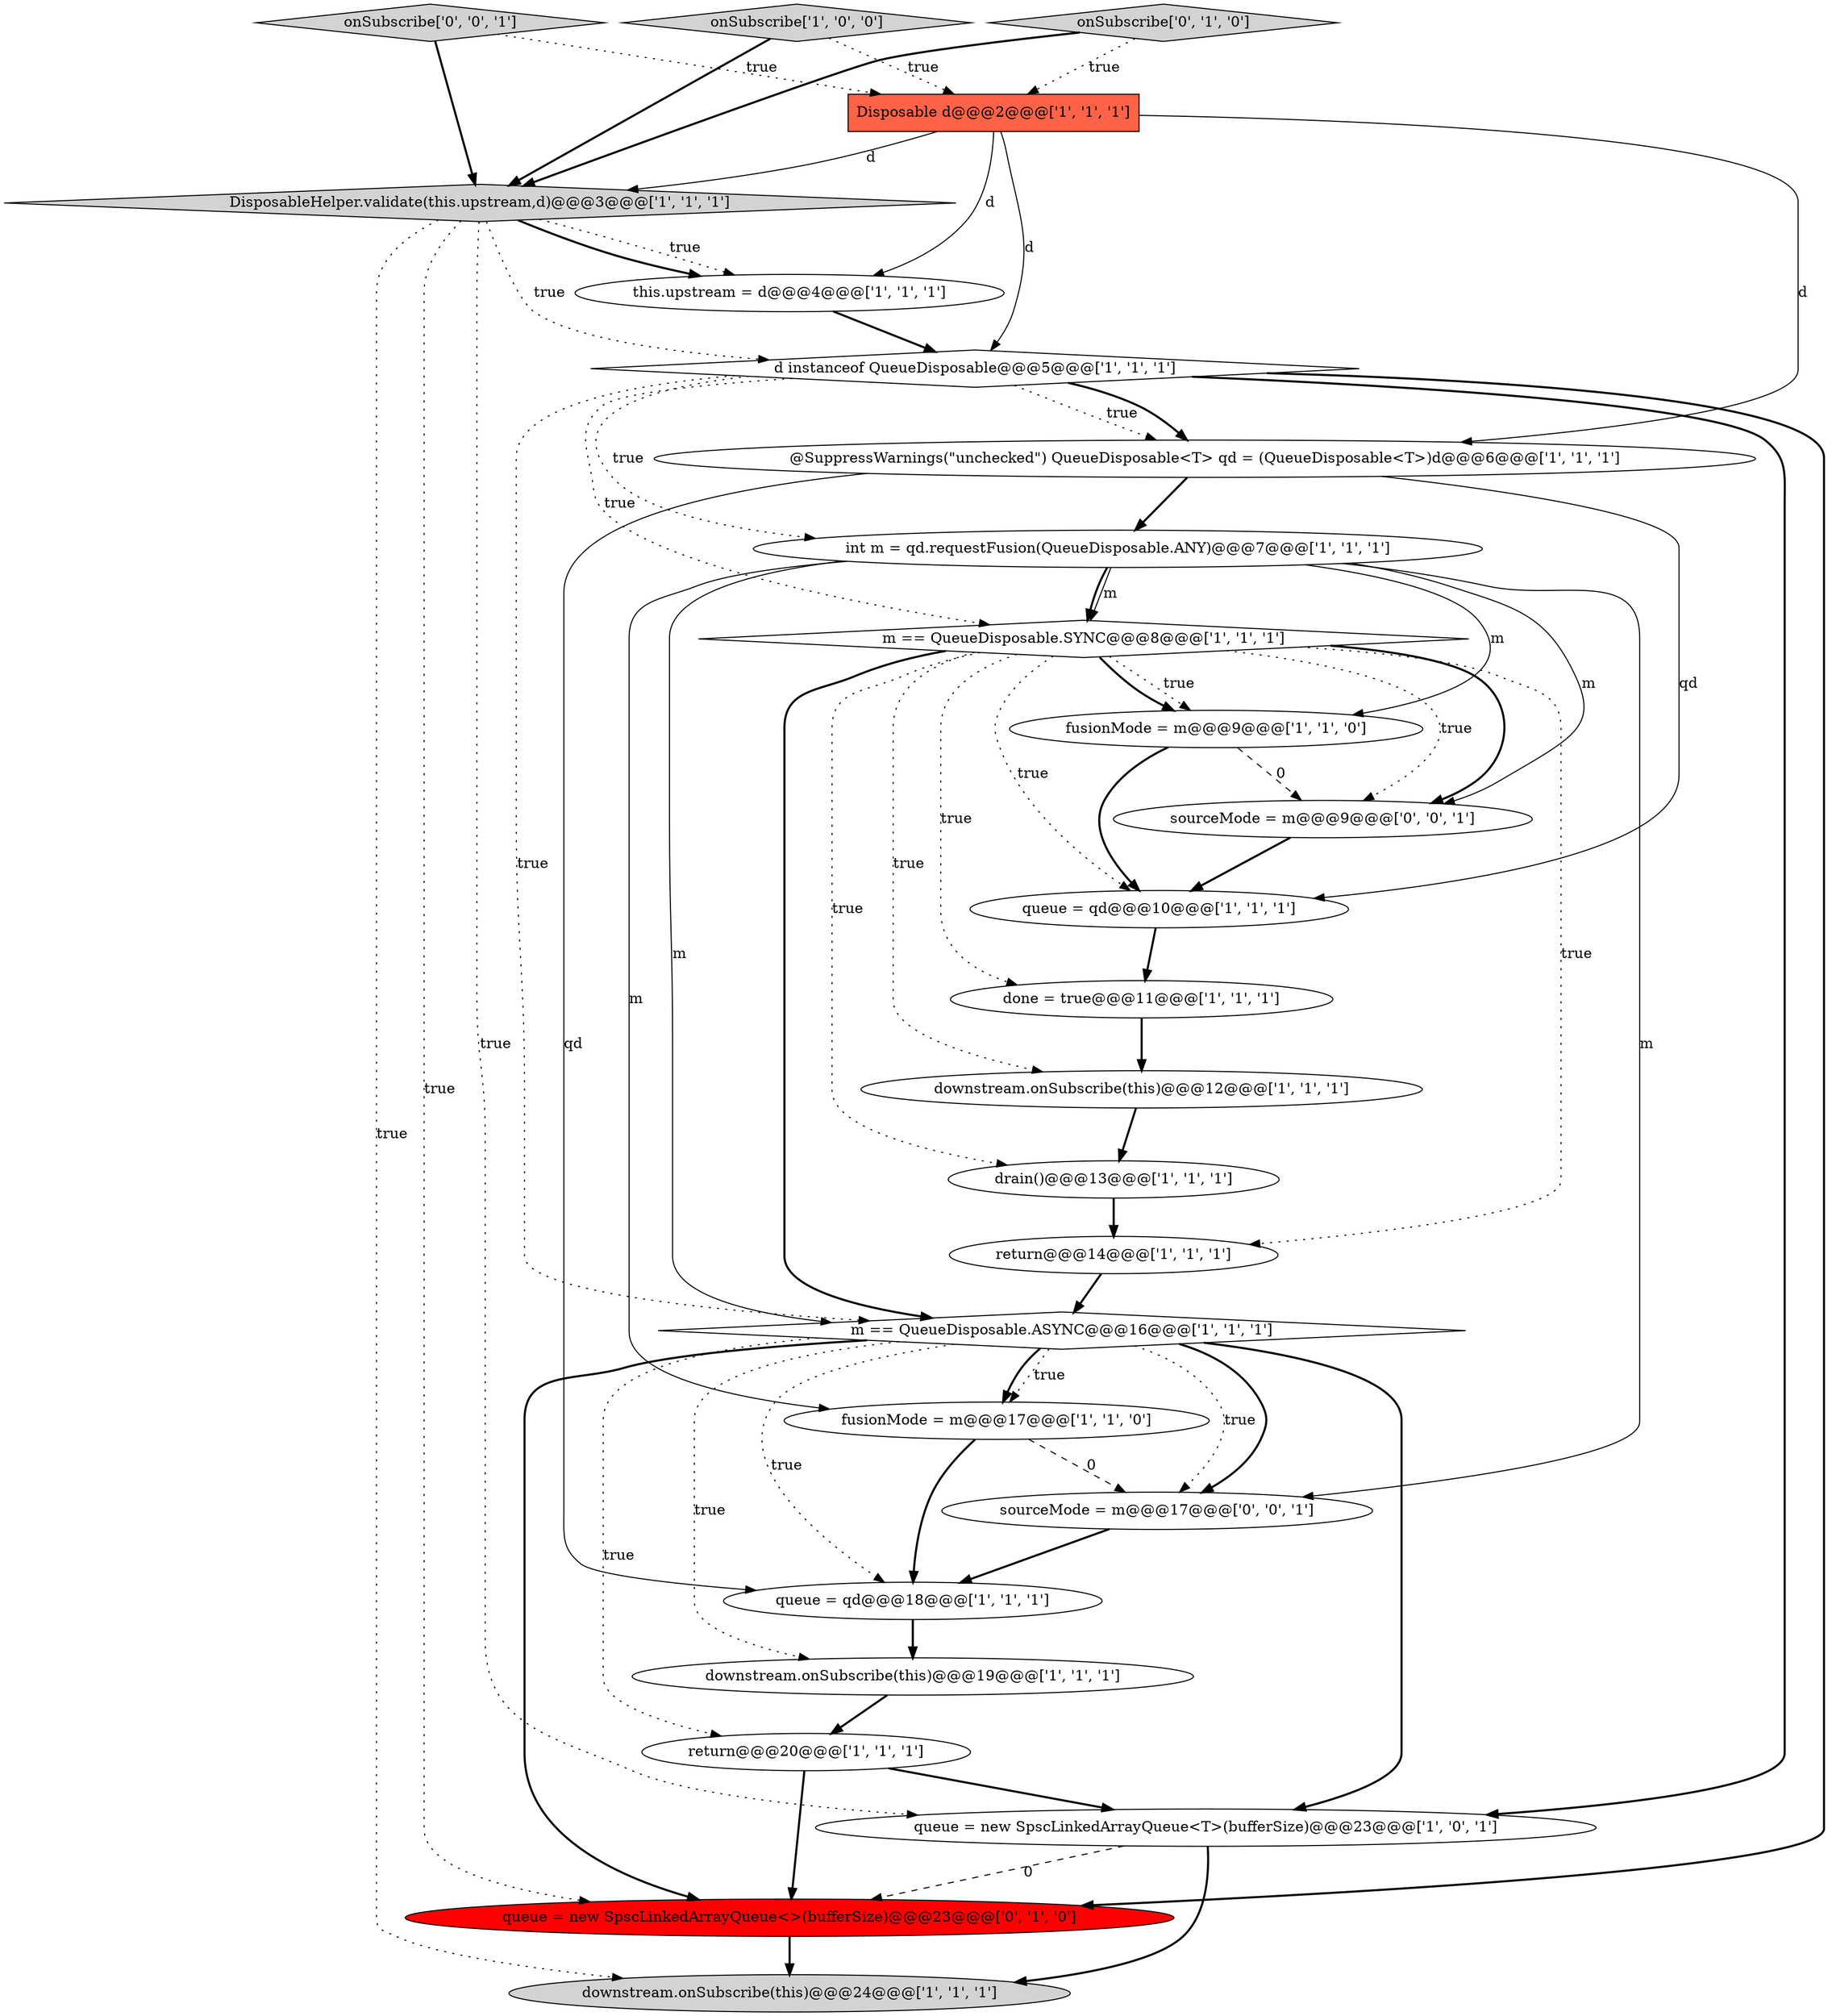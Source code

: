 digraph {
21 [style = filled, label = "onSubscribe['0', '1', '0']", fillcolor = lightgray, shape = diamond image = "AAA0AAABBB2BBB"];
13 [style = filled, label = "downstream.onSubscribe(this)@@@19@@@['1', '1', '1']", fillcolor = white, shape = ellipse image = "AAA0AAABBB1BBB"];
0 [style = filled, label = "done = true@@@11@@@['1', '1', '1']", fillcolor = white, shape = ellipse image = "AAA0AAABBB1BBB"];
23 [style = filled, label = "sourceMode = m@@@9@@@['0', '0', '1']", fillcolor = white, shape = ellipse image = "AAA0AAABBB3BBB"];
10 [style = filled, label = "onSubscribe['1', '0', '0']", fillcolor = lightgray, shape = diamond image = "AAA0AAABBB1BBB"];
25 [style = filled, label = "onSubscribe['0', '0', '1']", fillcolor = lightgray, shape = diamond image = "AAA0AAABBB3BBB"];
5 [style = filled, label = "@SuppressWarnings(\"unchecked\") QueueDisposable<T> qd = (QueueDisposable<T>)d@@@6@@@['1', '1', '1']", fillcolor = white, shape = ellipse image = "AAA0AAABBB1BBB"];
1 [style = filled, label = "downstream.onSubscribe(this)@@@24@@@['1', '1', '1']", fillcolor = lightgray, shape = ellipse image = "AAA0AAABBB1BBB"];
9 [style = filled, label = "fusionMode = m@@@17@@@['1', '1', '0']", fillcolor = white, shape = ellipse image = "AAA0AAABBB1BBB"];
6 [style = filled, label = "Disposable d@@@2@@@['1', '1', '1']", fillcolor = tomato, shape = box image = "AAA0AAABBB1BBB"];
17 [style = filled, label = "queue = new SpscLinkedArrayQueue<T>(bufferSize)@@@23@@@['1', '0', '1']", fillcolor = white, shape = ellipse image = "AAA0AAABBB1BBB"];
24 [style = filled, label = "sourceMode = m@@@17@@@['0', '0', '1']", fillcolor = white, shape = ellipse image = "AAA0AAABBB3BBB"];
8 [style = filled, label = "drain()@@@13@@@['1', '1', '1']", fillcolor = white, shape = ellipse image = "AAA0AAABBB1BBB"];
19 [style = filled, label = "return@@@14@@@['1', '1', '1']", fillcolor = white, shape = ellipse image = "AAA0AAABBB1BBB"];
2 [style = filled, label = "int m = qd.requestFusion(QueueDisposable.ANY)@@@7@@@['1', '1', '1']", fillcolor = white, shape = ellipse image = "AAA0AAABBB1BBB"];
7 [style = filled, label = "d instanceof QueueDisposable@@@5@@@['1', '1', '1']", fillcolor = white, shape = diamond image = "AAA0AAABBB1BBB"];
22 [style = filled, label = "queue = new SpscLinkedArrayQueue<>(bufferSize)@@@23@@@['0', '1', '0']", fillcolor = red, shape = ellipse image = "AAA1AAABBB2BBB"];
4 [style = filled, label = "this.upstream = d@@@4@@@['1', '1', '1']", fillcolor = white, shape = ellipse image = "AAA0AAABBB1BBB"];
18 [style = filled, label = "queue = qd@@@10@@@['1', '1', '1']", fillcolor = white, shape = ellipse image = "AAA0AAABBB1BBB"];
14 [style = filled, label = "return@@@20@@@['1', '1', '1']", fillcolor = white, shape = ellipse image = "AAA0AAABBB1BBB"];
3 [style = filled, label = "DisposableHelper.validate(this.upstream,d)@@@3@@@['1', '1', '1']", fillcolor = lightgray, shape = diamond image = "AAA0AAABBB1BBB"];
12 [style = filled, label = "downstream.onSubscribe(this)@@@12@@@['1', '1', '1']", fillcolor = white, shape = ellipse image = "AAA0AAABBB1BBB"];
11 [style = filled, label = "fusionMode = m@@@9@@@['1', '1', '0']", fillcolor = white, shape = ellipse image = "AAA0AAABBB1BBB"];
16 [style = filled, label = "m == QueueDisposable.SYNC@@@8@@@['1', '1', '1']", fillcolor = white, shape = diamond image = "AAA0AAABBB1BBB"];
15 [style = filled, label = "m == QueueDisposable.ASYNC@@@16@@@['1', '1', '1']", fillcolor = white, shape = diamond image = "AAA0AAABBB1BBB"];
20 [style = filled, label = "queue = qd@@@18@@@['1', '1', '1']", fillcolor = white, shape = ellipse image = "AAA0AAABBB1BBB"];
16->19 [style = dotted, label="true"];
7->2 [style = dotted, label="true"];
2->15 [style = solid, label="m"];
16->8 [style = dotted, label="true"];
16->15 [style = bold, label=""];
3->7 [style = dotted, label="true"];
2->11 [style = solid, label="m"];
10->6 [style = dotted, label="true"];
16->12 [style = dotted, label="true"];
7->17 [style = bold, label=""];
16->11 [style = bold, label=""];
20->13 [style = bold, label=""];
17->1 [style = bold, label=""];
2->24 [style = solid, label="m"];
9->24 [style = dashed, label="0"];
8->19 [style = bold, label=""];
15->24 [style = dotted, label="true"];
6->3 [style = solid, label="d"];
0->12 [style = bold, label=""];
25->3 [style = bold, label=""];
14->22 [style = bold, label=""];
17->22 [style = dashed, label="0"];
3->4 [style = dotted, label="true"];
15->20 [style = dotted, label="true"];
14->17 [style = bold, label=""];
9->20 [style = bold, label=""];
10->3 [style = bold, label=""];
11->23 [style = dashed, label="0"];
16->23 [style = bold, label=""];
15->14 [style = dotted, label="true"];
7->15 [style = dotted, label="true"];
16->23 [style = dotted, label="true"];
3->4 [style = bold, label=""];
4->7 [style = bold, label=""];
2->16 [style = solid, label="m"];
15->9 [style = dotted, label="true"];
11->18 [style = bold, label=""];
15->13 [style = dotted, label="true"];
7->5 [style = dotted, label="true"];
2->9 [style = solid, label="m"];
2->16 [style = bold, label=""];
15->22 [style = bold, label=""];
24->20 [style = bold, label=""];
7->22 [style = bold, label=""];
5->2 [style = bold, label=""];
7->5 [style = bold, label=""];
15->17 [style = bold, label=""];
16->0 [style = dotted, label="true"];
2->23 [style = solid, label="m"];
15->9 [style = bold, label=""];
12->8 [style = bold, label=""];
15->24 [style = bold, label=""];
5->20 [style = solid, label="qd"];
3->22 [style = dotted, label="true"];
7->16 [style = dotted, label="true"];
25->6 [style = dotted, label="true"];
6->5 [style = solid, label="d"];
5->18 [style = solid, label="qd"];
3->17 [style = dotted, label="true"];
22->1 [style = bold, label=""];
19->15 [style = bold, label=""];
6->4 [style = solid, label="d"];
16->11 [style = dotted, label="true"];
6->7 [style = solid, label="d"];
3->1 [style = dotted, label="true"];
13->14 [style = bold, label=""];
18->0 [style = bold, label=""];
23->18 [style = bold, label=""];
21->3 [style = bold, label=""];
21->6 [style = dotted, label="true"];
16->18 [style = dotted, label="true"];
}

